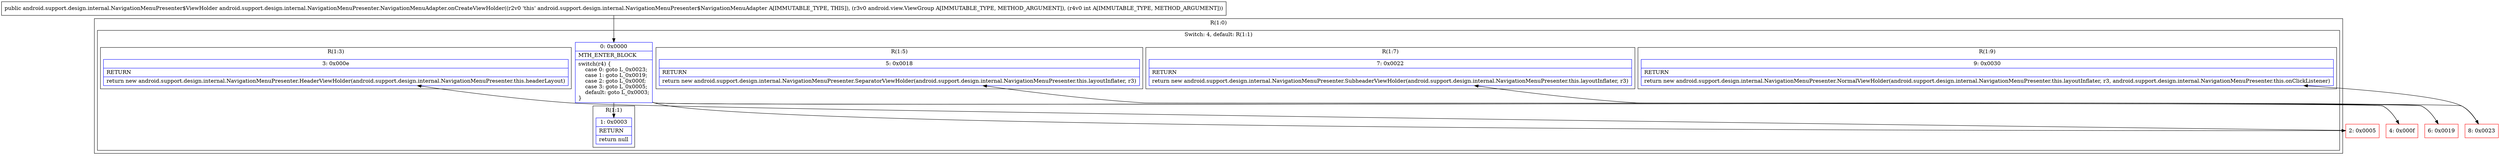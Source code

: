 digraph "CFG forandroid.support.design.internal.NavigationMenuPresenter.NavigationMenuAdapter.onCreateViewHolder(Landroid\/view\/ViewGroup;I)Landroid\/support\/design\/internal\/NavigationMenuPresenter$ViewHolder;" {
subgraph cluster_Region_1193731305 {
label = "R(1:0)";
node [shape=record,color=blue];
subgraph cluster_SwitchRegion_1369916409 {
label = "Switch: 4, default: R(1:1)";
node [shape=record,color=blue];
Node_0 [shape=record,label="{0\:\ 0x0000|MTH_ENTER_BLOCK\l|switch(r4) \{\l    case 0: goto L_0x0023;\l    case 1: goto L_0x0019;\l    case 2: goto L_0x000f;\l    case 3: goto L_0x0005;\l    default: goto L_0x0003;\l\}\l}"];
subgraph cluster_Region_1839161432 {
label = "R(1:9)";
node [shape=record,color=blue];
Node_9 [shape=record,label="{9\:\ 0x0030|RETURN\l|return new android.support.design.internal.NavigationMenuPresenter.NormalViewHolder(android.support.design.internal.NavigationMenuPresenter.this.layoutInflater, r3, android.support.design.internal.NavigationMenuPresenter.this.onClickListener)\l}"];
}
subgraph cluster_Region_605884010 {
label = "R(1:7)";
node [shape=record,color=blue];
Node_7 [shape=record,label="{7\:\ 0x0022|RETURN\l|return new android.support.design.internal.NavigationMenuPresenter.SubheaderViewHolder(android.support.design.internal.NavigationMenuPresenter.this.layoutInflater, r3)\l}"];
}
subgraph cluster_Region_1424799660 {
label = "R(1:5)";
node [shape=record,color=blue];
Node_5 [shape=record,label="{5\:\ 0x0018|RETURN\l|return new android.support.design.internal.NavigationMenuPresenter.SeparatorViewHolder(android.support.design.internal.NavigationMenuPresenter.this.layoutInflater, r3)\l}"];
}
subgraph cluster_Region_1069518403 {
label = "R(1:3)";
node [shape=record,color=blue];
Node_3 [shape=record,label="{3\:\ 0x000e|RETURN\l|return new android.support.design.internal.NavigationMenuPresenter.HeaderViewHolder(android.support.design.internal.NavigationMenuPresenter.this.headerLayout)\l}"];
}
subgraph cluster_Region_691315788 {
label = "R(1:1)";
node [shape=record,color=blue];
Node_1 [shape=record,label="{1\:\ 0x0003|RETURN\l|return null\l}"];
}
}
}
Node_2 [shape=record,color=red,label="{2\:\ 0x0005}"];
Node_4 [shape=record,color=red,label="{4\:\ 0x000f}"];
Node_6 [shape=record,color=red,label="{6\:\ 0x0019}"];
Node_8 [shape=record,color=red,label="{8\:\ 0x0023}"];
MethodNode[shape=record,label="{public android.support.design.internal.NavigationMenuPresenter$ViewHolder android.support.design.internal.NavigationMenuPresenter.NavigationMenuAdapter.onCreateViewHolder((r2v0 'this' android.support.design.internal.NavigationMenuPresenter$NavigationMenuAdapter A[IMMUTABLE_TYPE, THIS]), (r3v0 android.view.ViewGroup A[IMMUTABLE_TYPE, METHOD_ARGUMENT]), (r4v0 int A[IMMUTABLE_TYPE, METHOD_ARGUMENT])) }"];
MethodNode -> Node_0;
Node_0 -> Node_1;
Node_0 -> Node_2;
Node_0 -> Node_4;
Node_0 -> Node_6;
Node_0 -> Node_8;
Node_2 -> Node_3;
Node_4 -> Node_5;
Node_6 -> Node_7;
Node_8 -> Node_9;
}

